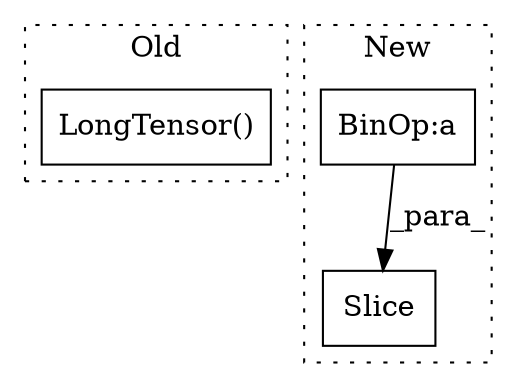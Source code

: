 digraph G {
subgraph cluster0 {
1 [label="LongTensor()" a="75" s="4303,4332" l="17,1" shape="box"];
label = "Old";
style="dotted";
}
subgraph cluster1 {
2 [label="Slice" a="80" s="3611" l="87" shape="box"];
3 [label="BinOp:a" a="82" s="3659" l="3" shape="box"];
label = "New";
style="dotted";
}
3 -> 2 [label="_para_"];
}